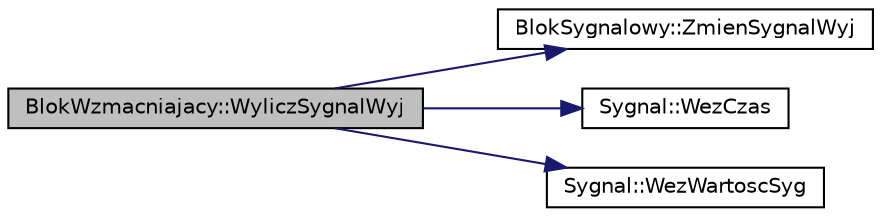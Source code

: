 digraph G
{
  edge [fontname="Helvetica",fontsize="10",labelfontname="Helvetica",labelfontsize="10"];
  node [fontname="Helvetica",fontsize="10",shape=record];
  rankdir="LR";
  Node1 [label="BlokWzmacniajacy::WyliczSygnalWyj",height=0.2,width=0.4,color="black", fillcolor="grey75", style="filled" fontcolor="black"];
  Node1 -> Node2 [color="midnightblue",fontsize="10",style="solid",fontname="Helvetica"];
  Node2 [label="BlokSygnalowy::ZmienSygnalWyj",height=0.2,width=0.4,color="black", fillcolor="white", style="filled",URL="$class_blok_sygnalowy.html#ab40c76e17c9f3a0dc2d23216d12c6b63",tooltip="Zmienia wartość sygnału, który widoczny jest na wyjściu bloku."];
  Node1 -> Node3 [color="midnightblue",fontsize="10",style="solid",fontname="Helvetica"];
  Node3 [label="Sygnal::WezCzas",height=0.2,width=0.4,color="black", fillcolor="white", style="filled",URL="$class_sygnal.html#a0d650c658f3e0f482b2dd350460d2484",tooltip="Udostępnia czas."];
  Node1 -> Node4 [color="midnightblue",fontsize="10",style="solid",fontname="Helvetica"];
  Node4 [label="Sygnal::WezWartoscSyg",height=0.2,width=0.4,color="black", fillcolor="white", style="filled",URL="$class_sygnal.html#afd7c427955bbbe1451e04c7ac24516d2",tooltip="Udostępnia wartość"];
}
